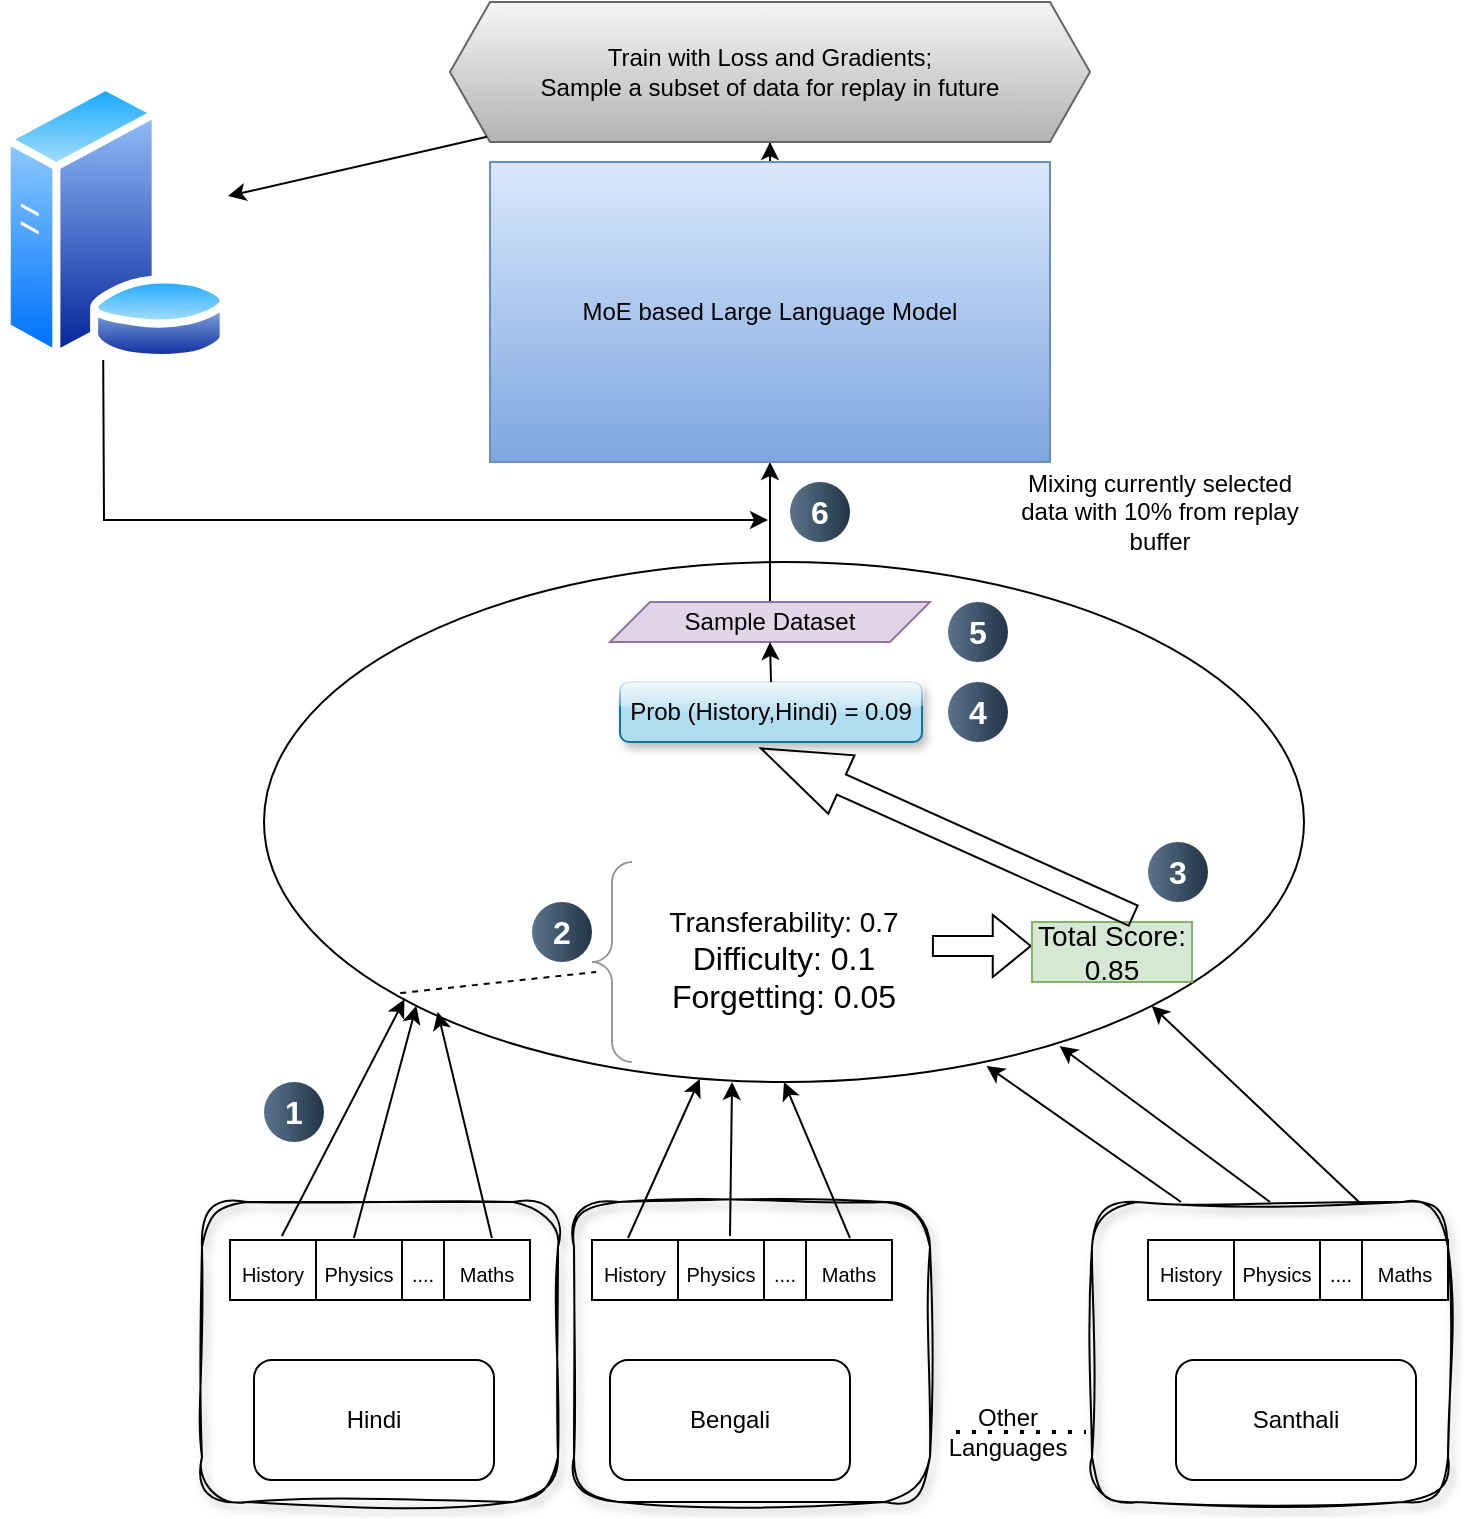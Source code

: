 <mxfile version="26.0.11">
  <diagram name="Page-1" id="ZWA7T3Hm3AIyVNlO5gyN">
    <mxGraphModel dx="1313" dy="790" grid="1" gridSize="10" guides="1" tooltips="1" connect="1" arrows="1" fold="1" page="1" pageScale="1" pageWidth="850" pageHeight="1100" math="0" shadow="0">
      <root>
        <mxCell id="0" />
        <mxCell id="1" parent="0" />
        <mxCell id="k0pq9hK3MQsBATiUF3Hv-2" value="Hindi" style="rounded=1;whiteSpace=wrap;html=1;" vertex="1" parent="1">
          <mxGeometry x="167" y="819" width="120" height="60" as="geometry" />
        </mxCell>
        <mxCell id="k0pq9hK3MQsBATiUF3Hv-3" value="Bengali" style="rounded=1;whiteSpace=wrap;html=1;" vertex="1" parent="1">
          <mxGeometry x="345" y="819" width="120" height="60" as="geometry" />
        </mxCell>
        <mxCell id="k0pq9hK3MQsBATiUF3Hv-4" value="Santhali" style="rounded=1;whiteSpace=wrap;html=1;" vertex="1" parent="1">
          <mxGeometry x="628" y="819" width="120" height="60" as="geometry" />
        </mxCell>
        <mxCell id="k0pq9hK3MQsBATiUF3Hv-6" value="" style="shape=table;startSize=0;container=1;collapsible=0;childLayout=tableLayout;fontSize=16;" vertex="1" parent="1">
          <mxGeometry x="155" y="759" width="150" height="30" as="geometry" />
        </mxCell>
        <mxCell id="k0pq9hK3MQsBATiUF3Hv-7" value="" style="shape=tableRow;horizontal=0;startSize=0;swimlaneHead=0;swimlaneBody=0;strokeColor=inherit;top=0;left=0;bottom=0;right=0;collapsible=0;dropTarget=0;fillColor=none;points=[[0,0.5],[1,0.5]];portConstraint=eastwest;fontSize=16;" vertex="1" parent="k0pq9hK3MQsBATiUF3Hv-6">
          <mxGeometry width="150" height="30" as="geometry" />
        </mxCell>
        <mxCell id="k0pq9hK3MQsBATiUF3Hv-8" value="&lt;div align=&quot;center&quot;&gt;&lt;font style=&quot;font-size: 10px;&quot;&gt;History&lt;/font&gt;&lt;/div&gt;" style="shape=partialRectangle;html=1;whiteSpace=wrap;connectable=0;strokeColor=inherit;overflow=hidden;fillColor=none;top=0;left=0;bottom=0;right=0;pointerEvents=1;fontSize=16;align=center;" vertex="1" parent="k0pq9hK3MQsBATiUF3Hv-7">
          <mxGeometry width="43" height="30" as="geometry">
            <mxRectangle width="43" height="30" as="alternateBounds" />
          </mxGeometry>
        </mxCell>
        <mxCell id="k0pq9hK3MQsBATiUF3Hv-19" value="&lt;font style=&quot;font-size: 10px;&quot;&gt;Physics&lt;/font&gt;" style="shape=partialRectangle;html=1;whiteSpace=wrap;connectable=0;strokeColor=inherit;overflow=hidden;fillColor=none;top=0;left=0;bottom=0;right=0;pointerEvents=1;fontSize=16;" vertex="1" parent="k0pq9hK3MQsBATiUF3Hv-7">
          <mxGeometry x="43" width="43" height="30" as="geometry">
            <mxRectangle width="43" height="30" as="alternateBounds" />
          </mxGeometry>
        </mxCell>
        <mxCell id="k0pq9hK3MQsBATiUF3Hv-9" value="&lt;font style=&quot;font-size: 10px;&quot;&gt;....&lt;/font&gt;" style="shape=partialRectangle;html=1;whiteSpace=wrap;connectable=0;strokeColor=inherit;overflow=hidden;fillColor=none;top=0;left=0;bottom=0;right=0;pointerEvents=1;fontSize=16;" vertex="1" parent="k0pq9hK3MQsBATiUF3Hv-7">
          <mxGeometry x="86" width="21" height="30" as="geometry">
            <mxRectangle width="21" height="30" as="alternateBounds" />
          </mxGeometry>
        </mxCell>
        <mxCell id="k0pq9hK3MQsBATiUF3Hv-10" value="&lt;font style=&quot;font-size: 10px;&quot;&gt;Maths&lt;/font&gt;" style="shape=partialRectangle;html=1;whiteSpace=wrap;connectable=0;strokeColor=inherit;overflow=hidden;fillColor=none;top=0;left=0;bottom=0;right=0;pointerEvents=1;fontSize=16;" vertex="1" parent="k0pq9hK3MQsBATiUF3Hv-7">
          <mxGeometry x="107" width="43" height="30" as="geometry">
            <mxRectangle width="43" height="30" as="alternateBounds" />
          </mxGeometry>
        </mxCell>
        <mxCell id="k0pq9hK3MQsBATiUF3Hv-20" value="" style="shape=table;startSize=0;container=1;collapsible=0;childLayout=tableLayout;fontSize=16;" vertex="1" parent="1">
          <mxGeometry x="336" y="759" width="150" height="30" as="geometry" />
        </mxCell>
        <mxCell id="k0pq9hK3MQsBATiUF3Hv-21" value="" style="shape=tableRow;horizontal=0;startSize=0;swimlaneHead=0;swimlaneBody=0;strokeColor=inherit;top=0;left=0;bottom=0;right=0;collapsible=0;dropTarget=0;fillColor=none;points=[[0,0.5],[1,0.5]];portConstraint=eastwest;fontSize=16;" vertex="1" parent="k0pq9hK3MQsBATiUF3Hv-20">
          <mxGeometry width="150" height="30" as="geometry" />
        </mxCell>
        <mxCell id="k0pq9hK3MQsBATiUF3Hv-22" value="&lt;div align=&quot;center&quot;&gt;&lt;font style=&quot;font-size: 10px;&quot;&gt;History&lt;/font&gt;&lt;/div&gt;" style="shape=partialRectangle;html=1;whiteSpace=wrap;connectable=0;strokeColor=inherit;overflow=hidden;fillColor=none;top=0;left=0;bottom=0;right=0;pointerEvents=1;fontSize=16;align=center;" vertex="1" parent="k0pq9hK3MQsBATiUF3Hv-21">
          <mxGeometry width="43" height="30" as="geometry">
            <mxRectangle width="43" height="30" as="alternateBounds" />
          </mxGeometry>
        </mxCell>
        <mxCell id="k0pq9hK3MQsBATiUF3Hv-23" value="&lt;font style=&quot;font-size: 10px;&quot;&gt;Physics&lt;/font&gt;" style="shape=partialRectangle;html=1;whiteSpace=wrap;connectable=0;strokeColor=inherit;overflow=hidden;fillColor=none;top=0;left=0;bottom=0;right=0;pointerEvents=1;fontSize=16;" vertex="1" parent="k0pq9hK3MQsBATiUF3Hv-21">
          <mxGeometry x="43" width="43" height="30" as="geometry">
            <mxRectangle width="43" height="30" as="alternateBounds" />
          </mxGeometry>
        </mxCell>
        <mxCell id="k0pq9hK3MQsBATiUF3Hv-24" value="&lt;font style=&quot;font-size: 10px;&quot;&gt;....&lt;/font&gt;" style="shape=partialRectangle;html=1;whiteSpace=wrap;connectable=0;strokeColor=inherit;overflow=hidden;fillColor=none;top=0;left=0;bottom=0;right=0;pointerEvents=1;fontSize=16;" vertex="1" parent="k0pq9hK3MQsBATiUF3Hv-21">
          <mxGeometry x="86" width="21" height="30" as="geometry">
            <mxRectangle width="21" height="30" as="alternateBounds" />
          </mxGeometry>
        </mxCell>
        <mxCell id="k0pq9hK3MQsBATiUF3Hv-25" value="&lt;font style=&quot;font-size: 10px;&quot;&gt;Maths&lt;/font&gt;" style="shape=partialRectangle;html=1;whiteSpace=wrap;connectable=0;strokeColor=inherit;overflow=hidden;fillColor=none;top=0;left=0;bottom=0;right=0;pointerEvents=1;fontSize=16;" vertex="1" parent="k0pq9hK3MQsBATiUF3Hv-21">
          <mxGeometry x="107" width="43" height="30" as="geometry">
            <mxRectangle width="43" height="30" as="alternateBounds" />
          </mxGeometry>
        </mxCell>
        <mxCell id="k0pq9hK3MQsBATiUF3Hv-26" value="" style="shape=table;startSize=0;container=1;collapsible=0;childLayout=tableLayout;fontSize=16;" vertex="1" parent="1">
          <mxGeometry x="614" y="759" width="150" height="30" as="geometry" />
        </mxCell>
        <mxCell id="k0pq9hK3MQsBATiUF3Hv-27" value="" style="shape=tableRow;horizontal=0;startSize=0;swimlaneHead=0;swimlaneBody=0;strokeColor=inherit;top=0;left=0;bottom=0;right=0;collapsible=0;dropTarget=0;fillColor=none;points=[[0,0.5],[1,0.5]];portConstraint=eastwest;fontSize=16;" vertex="1" parent="k0pq9hK3MQsBATiUF3Hv-26">
          <mxGeometry width="150" height="30" as="geometry" />
        </mxCell>
        <mxCell id="k0pq9hK3MQsBATiUF3Hv-28" value="&lt;div align=&quot;center&quot;&gt;&lt;font style=&quot;font-size: 10px;&quot;&gt;History&lt;/font&gt;&lt;/div&gt;" style="shape=partialRectangle;html=1;whiteSpace=wrap;connectable=0;strokeColor=inherit;overflow=hidden;fillColor=none;top=0;left=0;bottom=0;right=0;pointerEvents=1;fontSize=16;align=center;" vertex="1" parent="k0pq9hK3MQsBATiUF3Hv-27">
          <mxGeometry width="43" height="30" as="geometry">
            <mxRectangle width="43" height="30" as="alternateBounds" />
          </mxGeometry>
        </mxCell>
        <mxCell id="k0pq9hK3MQsBATiUF3Hv-29" value="&lt;font style=&quot;font-size: 10px;&quot;&gt;Physics&lt;/font&gt;" style="shape=partialRectangle;html=1;whiteSpace=wrap;connectable=0;strokeColor=inherit;overflow=hidden;fillColor=none;top=0;left=0;bottom=0;right=0;pointerEvents=1;fontSize=16;" vertex="1" parent="k0pq9hK3MQsBATiUF3Hv-27">
          <mxGeometry x="43" width="43" height="30" as="geometry">
            <mxRectangle width="43" height="30" as="alternateBounds" />
          </mxGeometry>
        </mxCell>
        <mxCell id="k0pq9hK3MQsBATiUF3Hv-30" value="&lt;font style=&quot;font-size: 10px;&quot;&gt;....&lt;/font&gt;" style="shape=partialRectangle;html=1;whiteSpace=wrap;connectable=0;strokeColor=inherit;overflow=hidden;fillColor=none;top=0;left=0;bottom=0;right=0;pointerEvents=1;fontSize=16;" vertex="1" parent="k0pq9hK3MQsBATiUF3Hv-27">
          <mxGeometry x="86" width="21" height="30" as="geometry">
            <mxRectangle width="21" height="30" as="alternateBounds" />
          </mxGeometry>
        </mxCell>
        <mxCell id="k0pq9hK3MQsBATiUF3Hv-31" value="&lt;font style=&quot;font-size: 10px;&quot;&gt;Maths&lt;/font&gt;" style="shape=partialRectangle;html=1;whiteSpace=wrap;connectable=0;strokeColor=inherit;overflow=hidden;fillColor=none;top=0;left=0;bottom=0;right=0;pointerEvents=1;fontSize=16;" vertex="1" parent="k0pq9hK3MQsBATiUF3Hv-27">
          <mxGeometry x="107" width="43" height="30" as="geometry">
            <mxRectangle width="43" height="30" as="alternateBounds" />
          </mxGeometry>
        </mxCell>
        <mxCell id="k0pq9hK3MQsBATiUF3Hv-32" value="&lt;div&gt;Other&lt;/div&gt;&lt;div&gt;Languages&lt;/div&gt;" style="text;html=1;align=center;verticalAlign=middle;whiteSpace=wrap;rounded=0;" vertex="1" parent="1">
          <mxGeometry x="514" y="840" width="60" height="30" as="geometry" />
        </mxCell>
        <mxCell id="k0pq9hK3MQsBATiUF3Hv-34" value="" style="endArrow=none;dashed=1;html=1;dashPattern=1 3;strokeWidth=2;rounded=0;exitX=0;exitY=0.5;exitDx=0;exitDy=0;" edge="1" parent="1">
          <mxGeometry width="50" height="50" relative="1" as="geometry">
            <mxPoint x="518" y="855" as="sourcePoint" />
            <mxPoint x="583" y="855" as="targetPoint" />
          </mxGeometry>
        </mxCell>
        <mxCell id="k0pq9hK3MQsBATiUF3Hv-35" value="&lt;div&gt;&lt;br&gt;&lt;/div&gt;&lt;div&gt;&lt;br&gt;&lt;/div&gt;&lt;div&gt;&lt;br&gt;&lt;/div&gt;&lt;div&gt;&lt;br&gt;&lt;/div&gt;&lt;div&gt;&lt;br&gt;&lt;/div&gt;&lt;div&gt;&lt;font style=&quot;font-size: 14px;&quot;&gt;&lt;br&gt;&lt;/font&gt;&lt;/div&gt;&lt;div&gt;&lt;font style=&quot;font-size: 14px;&quot;&gt;&lt;br&gt;&lt;/font&gt;&lt;/div&gt;&lt;div&gt;&lt;font style=&quot;font-size: 14px;&quot;&gt;&lt;br&gt;&lt;/font&gt;&lt;/div&gt;&lt;div&gt;&lt;font style=&quot;font-size: 14px;&quot;&gt;&amp;nbsp;&lt;/font&gt;&lt;/div&gt;&lt;div align=&quot;center&quot;&gt;&lt;font style=&quot;font-size: 14px;&quot;&gt;Transferability: 0.7&lt;/font&gt;&lt;/div&gt;&lt;div align=&quot;center&quot;&gt;&lt;font size=&quot;3&quot;&gt;Difficulty: 0.1&lt;/font&gt;&lt;/div&gt;&lt;div align=&quot;center&quot;&gt;&lt;font size=&quot;3&quot;&gt;Forgetting: 0.05&lt;/font&gt;&lt;/div&gt;" style="ellipse;whiteSpace=wrap;html=1;" vertex="1" parent="1">
          <mxGeometry x="172" y="420" width="520" height="260" as="geometry" />
        </mxCell>
        <mxCell id="k0pq9hK3MQsBATiUF3Hv-40" value="" style="endArrow=classic;html=1;rounded=0;exitX=0.173;exitY=-0.067;exitDx=0;exitDy=0;exitPerimeter=0;entryX=0.135;entryY=0.841;entryDx=0;entryDy=0;entryPerimeter=0;" edge="1" parent="1" source="k0pq9hK3MQsBATiUF3Hv-7" target="k0pq9hK3MQsBATiUF3Hv-35">
          <mxGeometry width="50" height="50" relative="1" as="geometry">
            <mxPoint x="636" y="720" as="sourcePoint" />
            <mxPoint x="686" y="670" as="targetPoint" />
          </mxGeometry>
        </mxCell>
        <mxCell id="k0pq9hK3MQsBATiUF3Hv-42" value="" style="endArrow=classic;html=1;rounded=0;exitX=0.413;exitY=-0.033;exitDx=0;exitDy=0;exitPerimeter=0;entryX=0;entryY=1;entryDx=0;entryDy=0;" edge="1" parent="1" source="k0pq9hK3MQsBATiUF3Hv-7" target="k0pq9hK3MQsBATiUF3Hv-35">
          <mxGeometry width="50" height="50" relative="1" as="geometry">
            <mxPoint x="636" y="720" as="sourcePoint" />
            <mxPoint x="686" y="670" as="targetPoint" />
          </mxGeometry>
        </mxCell>
        <mxCell id="k0pq9hK3MQsBATiUF3Hv-43" value="" style="endArrow=classic;html=1;rounded=0;entryX=0.167;entryY=0.865;entryDx=0;entryDy=0;entryPerimeter=0;exitX=0.873;exitY=-0.033;exitDx=0;exitDy=0;exitPerimeter=0;" edge="1" parent="1" source="k0pq9hK3MQsBATiUF3Hv-7" target="k0pq9hK3MQsBATiUF3Hv-35">
          <mxGeometry width="50" height="50" relative="1" as="geometry">
            <mxPoint x="276" y="750" as="sourcePoint" />
            <mxPoint x="261.8" y="658.98" as="targetPoint" />
          </mxGeometry>
        </mxCell>
        <mxCell id="k0pq9hK3MQsBATiUF3Hv-44" value="" style="endArrow=classic;html=1;rounded=0;exitX=0.12;exitY=-0.033;exitDx=0;exitDy=0;exitPerimeter=0;entryX=0.419;entryY=0.994;entryDx=0;entryDy=0;entryPerimeter=0;" edge="1" parent="1" source="k0pq9hK3MQsBATiUF3Hv-21" target="k0pq9hK3MQsBATiUF3Hv-35">
          <mxGeometry width="50" height="50" relative="1" as="geometry">
            <mxPoint x="636" y="720" as="sourcePoint" />
            <mxPoint x="686" y="670" as="targetPoint" />
          </mxGeometry>
        </mxCell>
        <mxCell id="k0pq9hK3MQsBATiUF3Hv-45" value="" style="endArrow=classic;html=1;rounded=0;exitX=0.46;exitY=-0.067;exitDx=0;exitDy=0;exitPerimeter=0;entryX=0.427;entryY=1.018;entryDx=0;entryDy=0;entryPerimeter=0;" edge="1" parent="1" source="k0pq9hK3MQsBATiUF3Hv-21">
          <mxGeometry width="50" height="50" relative="1" as="geometry">
            <mxPoint x="403.98" y="754.95" as="sourcePoint" />
            <mxPoint x="406.02" y="680" as="targetPoint" />
          </mxGeometry>
        </mxCell>
        <mxCell id="k0pq9hK3MQsBATiUF3Hv-46" value="" style="endArrow=classic;html=1;rounded=0;entryX=0.5;entryY=1;entryDx=0;entryDy=0;exitX=0.86;exitY=-0.033;exitDx=0;exitDy=0;exitPerimeter=0;" edge="1" parent="1" source="k0pq9hK3MQsBATiUF3Hv-21" target="k0pq9hK3MQsBATiUF3Hv-35">
          <mxGeometry width="50" height="50" relative="1" as="geometry">
            <mxPoint x="636" y="720" as="sourcePoint" />
            <mxPoint x="686" y="670" as="targetPoint" />
          </mxGeometry>
        </mxCell>
        <mxCell id="k0pq9hK3MQsBATiUF3Hv-47" value="" style="endArrow=classic;html=1;rounded=0;exitX=0.25;exitY=0;exitDx=0;exitDy=0;entryX=0.687;entryY=0.976;entryDx=0;entryDy=0;entryPerimeter=0;" edge="1" parent="1" source="k0pq9hK3MQsBATiUF3Hv-77">
          <mxGeometry width="50" height="50" relative="1" as="geometry">
            <mxPoint x="564.05" y="760.01" as="sourcePoint" />
            <mxPoint x="533.24" y="671.92" as="targetPoint" />
          </mxGeometry>
        </mxCell>
        <mxCell id="k0pq9hK3MQsBATiUF3Hv-48" value="" style="endArrow=classic;html=1;rounded=0;exitX=0.5;exitY=0;exitDx=0;exitDy=0;entryX=0.765;entryY=0.931;entryDx=0;entryDy=0;entryPerimeter=0;" edge="1" parent="1" source="k0pq9hK3MQsBATiUF3Hv-77" target="k0pq9hK3MQsBATiUF3Hv-35">
          <mxGeometry width="50" height="50" relative="1" as="geometry">
            <mxPoint x="608" y="758.01" as="sourcePoint" />
            <mxPoint x="577.96" y="666.97" as="targetPoint" />
          </mxGeometry>
        </mxCell>
        <mxCell id="k0pq9hK3MQsBATiUF3Hv-49" value="" style="endArrow=classic;html=1;rounded=0;exitX=0.75;exitY=0;exitDx=0;exitDy=0;entryX=1;entryY=1;entryDx=0;entryDy=0;" edge="1" parent="1" source="k0pq9hK3MQsBATiUF3Hv-77" target="k0pq9hK3MQsBATiUF3Hv-35">
          <mxGeometry width="50" height="50" relative="1" as="geometry">
            <mxPoint x="666.05" y="759" as="sourcePoint" />
            <mxPoint x="686" y="667" as="targetPoint" />
          </mxGeometry>
        </mxCell>
        <mxCell id="k0pq9hK3MQsBATiUF3Hv-53" value="" style="labelPosition=right;align=left;strokeWidth=1;shape=mxgraph.mockup.markup.curlyBrace;html=1;shadow=0;dashed=0;strokeColor=#999999;direction=north;" vertex="1" parent="1">
          <mxGeometry x="336" y="570" width="20" height="100" as="geometry" />
        </mxCell>
        <mxCell id="k0pq9hK3MQsBATiUF3Hv-56" value="" style="endArrow=none;dashed=1;html=1;rounded=0;entryX=0.45;entryY=0.1;entryDx=0;entryDy=0;entryPerimeter=0;exitX=0.131;exitY=0.829;exitDx=0;exitDy=0;exitPerimeter=0;" edge="1" parent="1" source="k0pq9hK3MQsBATiUF3Hv-35" target="k0pq9hK3MQsBATiUF3Hv-53">
          <mxGeometry width="50" height="50" relative="1" as="geometry">
            <mxPoint x="686" y="690" as="sourcePoint" />
            <mxPoint x="816" y="660" as="targetPoint" />
          </mxGeometry>
        </mxCell>
        <mxCell id="k0pq9hK3MQsBATiUF3Hv-58" value="" style="shape=flexArrow;endArrow=classic;html=1;rounded=0;entryX=0.769;entryY=0.647;entryDx=0;entryDy=0;entryPerimeter=0;exitX=0.673;exitY=0.647;exitDx=0;exitDy=0;exitPerimeter=0;" edge="1" parent="1">
          <mxGeometry width="50" height="50" relative="1" as="geometry">
            <mxPoint x="505.96" y="611.99" as="sourcePoint" />
            <mxPoint x="555.88" y="611.99" as="targetPoint" />
          </mxGeometry>
        </mxCell>
        <mxCell id="k0pq9hK3MQsBATiUF3Hv-59" value="&lt;font style=&quot;font-size: 14px;&quot;&gt;Total Score: 0.85&lt;/font&gt;" style="text;html=1;align=center;verticalAlign=middle;whiteSpace=wrap;rounded=0;fillColor=#d5e8d4;strokeColor=#82b366;" vertex="1" parent="1">
          <mxGeometry x="556" y="600" width="80" height="30" as="geometry" />
        </mxCell>
        <mxCell id="k0pq9hK3MQsBATiUF3Hv-61" value="" style="shape=flexArrow;endArrow=classic;html=1;rounded=0;entryX=0.603;entryY=0.933;entryDx=0;entryDy=0;entryPerimeter=0;width=11;endSize=14.37;exitX=0.638;exitY=-0.1;exitDx=0;exitDy=0;exitPerimeter=0;" edge="1" parent="1" source="k0pq9hK3MQsBATiUF3Hv-59">
          <mxGeometry width="50" height="50" relative="1" as="geometry">
            <mxPoint x="620" y="599" as="sourcePoint" />
            <mxPoint x="420.003" y="512.99" as="targetPoint" />
          </mxGeometry>
        </mxCell>
        <mxCell id="k0pq9hK3MQsBATiUF3Hv-62" value="Prob (History,Hindi) = 0.09" style="text;html=1;align=center;verticalAlign=middle;whiteSpace=wrap;rounded=1;glass=1;strokeColor=#10739e;shadow=1;fillColor=#b1ddf0;" vertex="1" parent="1">
          <mxGeometry x="350" y="480" width="151" height="30" as="geometry" />
        </mxCell>
        <mxCell id="k0pq9hK3MQsBATiUF3Hv-67" value="" style="edgeStyle=orthogonalEdgeStyle;rounded=0;orthogonalLoop=1;jettySize=auto;html=1;" edge="1" parent="1" source="k0pq9hK3MQsBATiUF3Hv-64" target="k0pq9hK3MQsBATiUF3Hv-66">
          <mxGeometry relative="1" as="geometry" />
        </mxCell>
        <mxCell id="k0pq9hK3MQsBATiUF3Hv-64" value="Sample Dataset" style="shape=parallelogram;perimeter=parallelogramPerimeter;whiteSpace=wrap;html=1;fixedSize=1;fillColor=#e1d5e7;strokeColor=#9673a6;" vertex="1" parent="1">
          <mxGeometry x="345" y="440" width="160" height="20" as="geometry" />
        </mxCell>
        <mxCell id="k0pq9hK3MQsBATiUF3Hv-65" value="" style="endArrow=classic;html=1;rounded=0;exitX=0.5;exitY=0;exitDx=0;exitDy=0;entryX=0.5;entryY=1;entryDx=0;entryDy=0;" edge="1" parent="1" source="k0pq9hK3MQsBATiUF3Hv-62" target="k0pq9hK3MQsBATiUF3Hv-64">
          <mxGeometry width="50" height="50" relative="1" as="geometry">
            <mxPoint x="450" y="590" as="sourcePoint" />
            <mxPoint x="500" y="540" as="targetPoint" />
          </mxGeometry>
        </mxCell>
        <mxCell id="k0pq9hK3MQsBATiUF3Hv-70" value="" style="edgeStyle=orthogonalEdgeStyle;rounded=0;orthogonalLoop=1;jettySize=auto;html=1;" edge="1" parent="1" source="k0pq9hK3MQsBATiUF3Hv-66" target="k0pq9hK3MQsBATiUF3Hv-69">
          <mxGeometry relative="1" as="geometry" />
        </mxCell>
        <mxCell id="k0pq9hK3MQsBATiUF3Hv-66" value="MoE based Large Language Model" style="rounded=0;whiteSpace=wrap;html=1;fillColor=#dae8fc;strokeColor=#6c8ebf;gradientColor=#7ea6e0;" vertex="1" parent="1">
          <mxGeometry x="285" y="220" width="280" height="150" as="geometry" />
        </mxCell>
        <mxCell id="k0pq9hK3MQsBATiUF3Hv-69" value="&lt;div&gt;Train with Loss and Gradients;&lt;br&gt;Sample a subset of data for replay in future&lt;/div&gt;" style="shape=hexagon;perimeter=hexagonPerimeter2;whiteSpace=wrap;html=1;fixedSize=1;fillColor=#f5f5f5;gradientColor=#b3b3b3;strokeColor=#666666;" vertex="1" parent="1">
          <mxGeometry x="265" y="140" width="320" height="70" as="geometry" />
        </mxCell>
        <mxCell id="k0pq9hK3MQsBATiUF3Hv-71" value="" style="image;aspect=fixed;perimeter=ellipsePerimeter;html=1;align=center;shadow=0;dashed=0;spacingTop=3;image=img/lib/active_directory/database_server.svg;" vertex="1" parent="1">
          <mxGeometry x="40.2" y="180" width="114.8" height="140" as="geometry" />
        </mxCell>
        <mxCell id="k0pq9hK3MQsBATiUF3Hv-72" value="" style="endArrow=classic;html=1;rounded=0;" edge="1" parent="1" source="k0pq9hK3MQsBATiUF3Hv-69" target="k0pq9hK3MQsBATiUF3Hv-71">
          <mxGeometry width="50" height="50" relative="1" as="geometry">
            <mxPoint x="450" y="470" as="sourcePoint" />
            <mxPoint x="500" y="420" as="targetPoint" />
          </mxGeometry>
        </mxCell>
        <mxCell id="k0pq9hK3MQsBATiUF3Hv-74" value="" style="endArrow=classic;html=1;rounded=0;exitX=0.5;exitY=1;exitDx=0;exitDy=0;" edge="1" parent="1">
          <mxGeometry width="50" height="50" relative="1" as="geometry">
            <mxPoint x="91.6" y="319" as="sourcePoint" />
            <mxPoint x="424" y="399" as="targetPoint" />
            <Array as="points">
              <mxPoint x="92" y="399" />
            </Array>
          </mxGeometry>
        </mxCell>
        <mxCell id="k0pq9hK3MQsBATiUF3Hv-75" value="" style="rounded=1;whiteSpace=wrap;html=1;fillColor=none;fillStyle=zigzag-line;sketch=1;curveFitting=1;jiggle=2;shadow=1;glass=1;" vertex="1" parent="1">
          <mxGeometry x="141" y="740" width="178" height="150" as="geometry" />
        </mxCell>
        <mxCell id="k0pq9hK3MQsBATiUF3Hv-76" value="" style="rounded=1;whiteSpace=wrap;html=1;fillColor=none;fillStyle=zigzag-line;sketch=1;curveFitting=1;jiggle=2;shadow=1;glass=1;" vertex="1" parent="1">
          <mxGeometry x="327" y="740" width="178" height="150" as="geometry" />
        </mxCell>
        <mxCell id="k0pq9hK3MQsBATiUF3Hv-77" value="" style="rounded=1;whiteSpace=wrap;html=1;fillColor=none;fillStyle=zigzag-line;sketch=1;curveFitting=1;jiggle=2;shadow=1;glass=1;" vertex="1" parent="1">
          <mxGeometry x="586" y="740" width="178" height="150" as="geometry" />
        </mxCell>
        <mxCell id="k0pq9hK3MQsBATiUF3Hv-78" value="1" style="ellipse;whiteSpace=wrap;html=1;aspect=fixed;rotation=0;gradientColor=#223548;strokeColor=none;gradientDirection=east;fillColor=#5b738b;rounded=0;pointerEvents=0;fontFamily=Helvetica;fontSize=16;fontColor=#FFFFFF;spacingTop=4;spacingBottom=4;spacingLeft=4;spacingRight=4;points=[];fontStyle=1" vertex="1" parent="1">
          <mxGeometry x="172" y="680" width="30" height="30" as="geometry" />
        </mxCell>
        <mxCell id="k0pq9hK3MQsBATiUF3Hv-79" value="2" style="ellipse;whiteSpace=wrap;html=1;aspect=fixed;rotation=0;gradientColor=#223548;strokeColor=none;gradientDirection=east;fillColor=#5b738b;rounded=0;pointerEvents=0;fontFamily=Helvetica;fontSize=16;fontColor=#FFFFFF;spacingTop=4;spacingBottom=4;spacingLeft=4;spacingRight=4;points=[];fontStyle=1" vertex="1" parent="1">
          <mxGeometry x="306" y="590" width="30" height="30" as="geometry" />
        </mxCell>
        <mxCell id="k0pq9hK3MQsBATiUF3Hv-80" value="3" style="ellipse;whiteSpace=wrap;html=1;aspect=fixed;rotation=0;gradientColor=#223548;strokeColor=none;gradientDirection=east;fillColor=#5b738b;rounded=0;pointerEvents=0;fontFamily=Helvetica;fontSize=16;fontColor=#FFFFFF;spacingTop=4;spacingBottom=4;spacingLeft=4;spacingRight=4;points=[];fontStyle=1" vertex="1" parent="1">
          <mxGeometry x="614" y="560" width="30" height="30" as="geometry" />
        </mxCell>
        <mxCell id="k0pq9hK3MQsBATiUF3Hv-81" value="4" style="ellipse;whiteSpace=wrap;html=1;aspect=fixed;rotation=0;gradientColor=#223548;strokeColor=none;gradientDirection=east;fillColor=#5b738b;rounded=0;pointerEvents=0;fontFamily=Helvetica;fontSize=16;fontColor=#FFFFFF;spacingTop=4;spacingBottom=4;spacingLeft=4;spacingRight=4;points=[];fontStyle=1" vertex="1" parent="1">
          <mxGeometry x="514" y="480" width="30" height="30" as="geometry" />
        </mxCell>
        <mxCell id="k0pq9hK3MQsBATiUF3Hv-82" value="5" style="ellipse;whiteSpace=wrap;html=1;aspect=fixed;rotation=0;gradientColor=#223548;strokeColor=none;gradientDirection=east;fillColor=#5b738b;rounded=0;pointerEvents=0;fontFamily=Helvetica;fontSize=16;fontColor=#FFFFFF;spacingTop=4;spacingBottom=4;spacingLeft=4;spacingRight=4;points=[];fontStyle=1" vertex="1" parent="1">
          <mxGeometry x="514" y="440" width="30" height="30" as="geometry" />
        </mxCell>
        <mxCell id="k0pq9hK3MQsBATiUF3Hv-83" value="6" style="ellipse;whiteSpace=wrap;html=1;aspect=fixed;rotation=0;gradientColor=#223548;strokeColor=none;gradientDirection=east;fillColor=#5b738b;rounded=0;pointerEvents=0;fontFamily=Helvetica;fontSize=16;fontColor=#FFFFFF;spacingTop=4;spacingBottom=4;spacingLeft=4;spacingRight=4;points=[];fontStyle=1" vertex="1" parent="1">
          <mxGeometry x="435" y="380" width="30" height="30" as="geometry" />
        </mxCell>
        <mxCell id="k0pq9hK3MQsBATiUF3Hv-84" value="Mixing currently selected data with 10% from replay buffer" style="text;html=1;align=center;verticalAlign=middle;whiteSpace=wrap;rounded=0;" vertex="1" parent="1">
          <mxGeometry x="540" y="380" width="160" height="30" as="geometry" />
        </mxCell>
      </root>
    </mxGraphModel>
  </diagram>
</mxfile>
